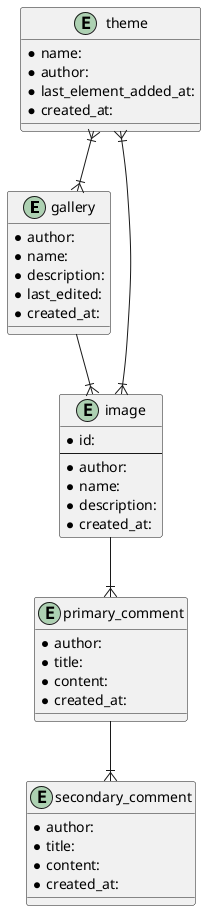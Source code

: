 @startuml

entity gallery {
  * author:
  * name:
  * description:
  * last_edited:
  * created_at:
}

entity image {
  * id:
  --
  * author:
  * name:
  * description:
  * created_at:
}

entity primary_comment{
  * author:
  * title:
  * content:
  * created_at:
}

entity secondary_comment{
  * author:
  * title:
  * content:
  * created_at:
}

entity theme{
  * name:
  * author:
  * last_element_added_at:
  * created_at:
}

gallery --|{ image
image   --|{ primary_comment
primary_comment --|{ secondary_comment

theme }|--|{ image
theme }|--|{ gallery

@enduml